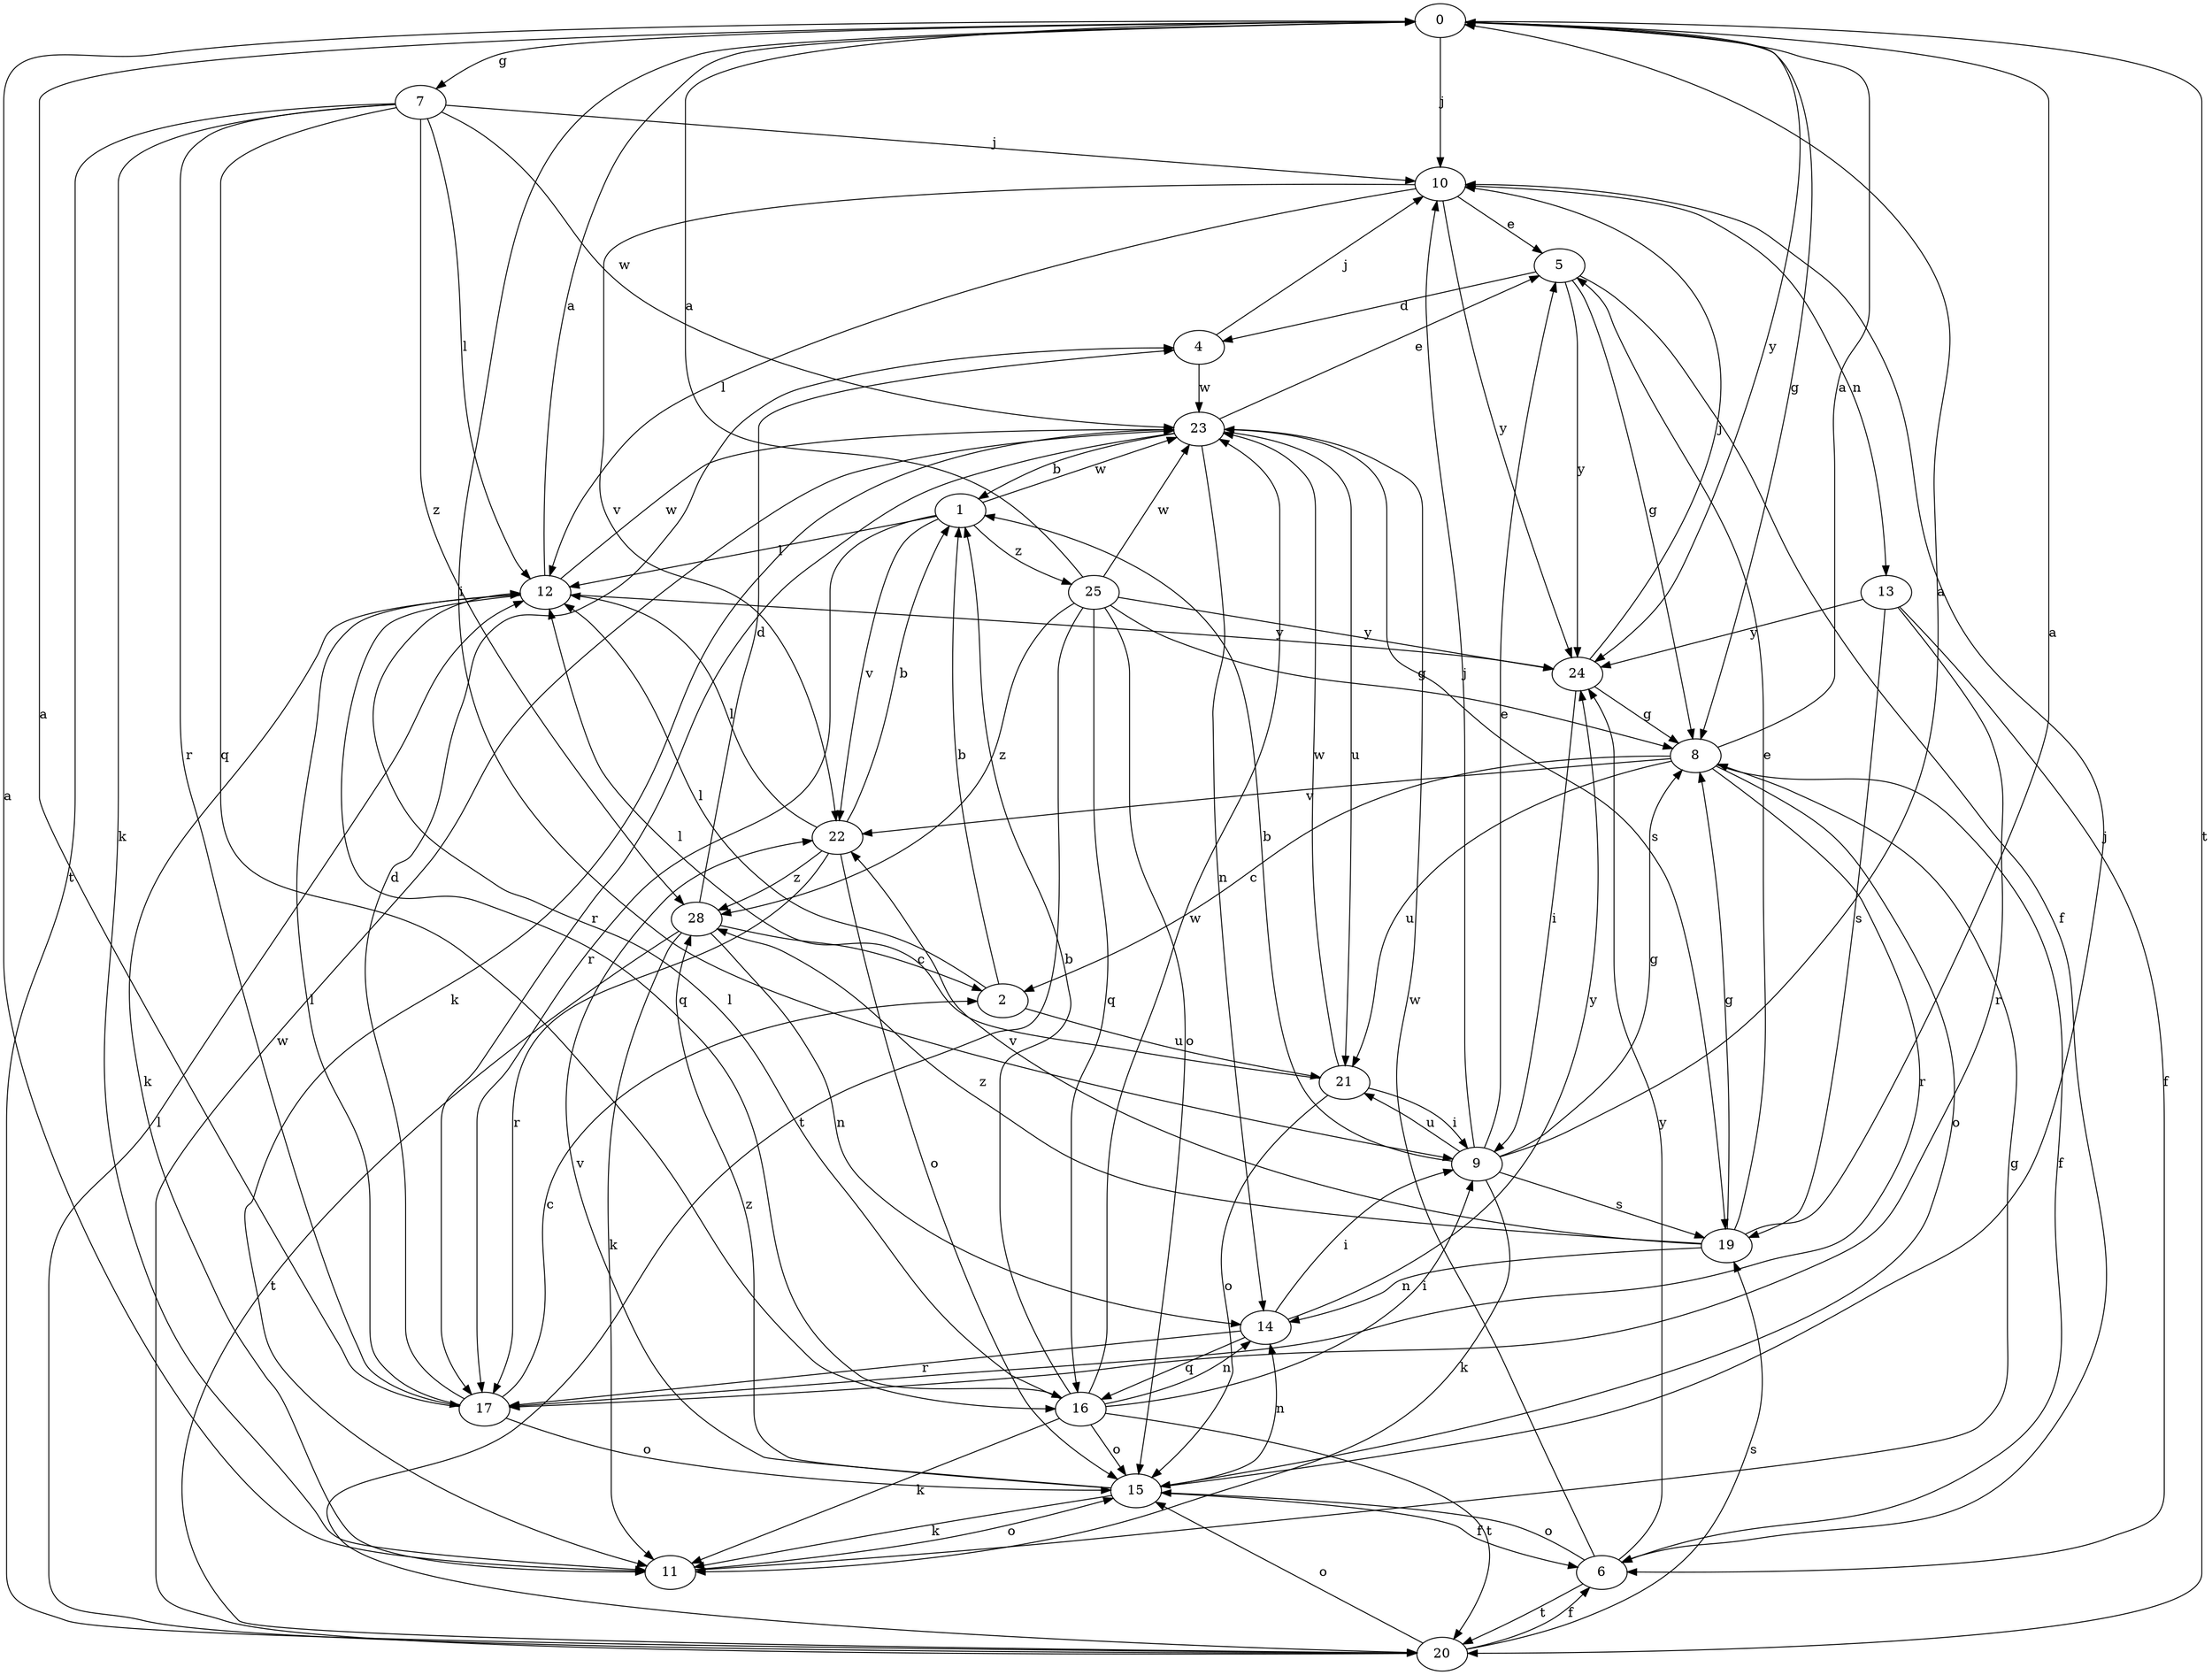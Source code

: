strict digraph  {
0;
1;
2;
4;
5;
6;
7;
8;
9;
10;
11;
12;
13;
14;
15;
16;
17;
19;
20;
21;
22;
23;
24;
25;
28;
0 -> 7  [label=g];
0 -> 8  [label=g];
0 -> 9  [label=i];
0 -> 10  [label=j];
0 -> 20  [label=t];
0 -> 24  [label=y];
1 -> 12  [label=l];
1 -> 17  [label=r];
1 -> 22  [label=v];
1 -> 23  [label=w];
1 -> 25  [label=z];
2 -> 1  [label=b];
2 -> 12  [label=l];
2 -> 21  [label=u];
4 -> 10  [label=j];
4 -> 23  [label=w];
5 -> 4  [label=d];
5 -> 6  [label=f];
5 -> 8  [label=g];
5 -> 24  [label=y];
6 -> 15  [label=o];
6 -> 20  [label=t];
6 -> 23  [label=w];
6 -> 24  [label=y];
7 -> 10  [label=j];
7 -> 11  [label=k];
7 -> 12  [label=l];
7 -> 16  [label=q];
7 -> 17  [label=r];
7 -> 20  [label=t];
7 -> 23  [label=w];
7 -> 28  [label=z];
8 -> 0  [label=a];
8 -> 2  [label=c];
8 -> 6  [label=f];
8 -> 15  [label=o];
8 -> 17  [label=r];
8 -> 21  [label=u];
8 -> 22  [label=v];
9 -> 0  [label=a];
9 -> 1  [label=b];
9 -> 5  [label=e];
9 -> 8  [label=g];
9 -> 10  [label=j];
9 -> 11  [label=k];
9 -> 19  [label=s];
9 -> 21  [label=u];
10 -> 5  [label=e];
10 -> 12  [label=l];
10 -> 13  [label=n];
10 -> 22  [label=v];
10 -> 24  [label=y];
11 -> 0  [label=a];
11 -> 8  [label=g];
11 -> 15  [label=o];
12 -> 0  [label=a];
12 -> 11  [label=k];
12 -> 16  [label=q];
12 -> 23  [label=w];
12 -> 24  [label=y];
13 -> 6  [label=f];
13 -> 17  [label=r];
13 -> 19  [label=s];
13 -> 24  [label=y];
14 -> 9  [label=i];
14 -> 16  [label=q];
14 -> 17  [label=r];
14 -> 24  [label=y];
15 -> 6  [label=f];
15 -> 10  [label=j];
15 -> 11  [label=k];
15 -> 14  [label=n];
15 -> 22  [label=v];
15 -> 28  [label=z];
16 -> 1  [label=b];
16 -> 9  [label=i];
16 -> 11  [label=k];
16 -> 12  [label=l];
16 -> 14  [label=n];
16 -> 15  [label=o];
16 -> 20  [label=t];
16 -> 23  [label=w];
17 -> 0  [label=a];
17 -> 2  [label=c];
17 -> 4  [label=d];
17 -> 12  [label=l];
17 -> 15  [label=o];
19 -> 0  [label=a];
19 -> 5  [label=e];
19 -> 8  [label=g];
19 -> 14  [label=n];
19 -> 22  [label=v];
19 -> 28  [label=z];
20 -> 6  [label=f];
20 -> 12  [label=l];
20 -> 15  [label=o];
20 -> 19  [label=s];
20 -> 23  [label=w];
21 -> 9  [label=i];
21 -> 12  [label=l];
21 -> 15  [label=o];
21 -> 23  [label=w];
22 -> 1  [label=b];
22 -> 12  [label=l];
22 -> 15  [label=o];
22 -> 17  [label=r];
22 -> 28  [label=z];
23 -> 1  [label=b];
23 -> 5  [label=e];
23 -> 11  [label=k];
23 -> 14  [label=n];
23 -> 17  [label=r];
23 -> 19  [label=s];
23 -> 21  [label=u];
24 -> 8  [label=g];
24 -> 9  [label=i];
24 -> 10  [label=j];
25 -> 0  [label=a];
25 -> 8  [label=g];
25 -> 15  [label=o];
25 -> 16  [label=q];
25 -> 20  [label=t];
25 -> 23  [label=w];
25 -> 24  [label=y];
25 -> 28  [label=z];
28 -> 2  [label=c];
28 -> 4  [label=d];
28 -> 11  [label=k];
28 -> 14  [label=n];
28 -> 20  [label=t];
}
